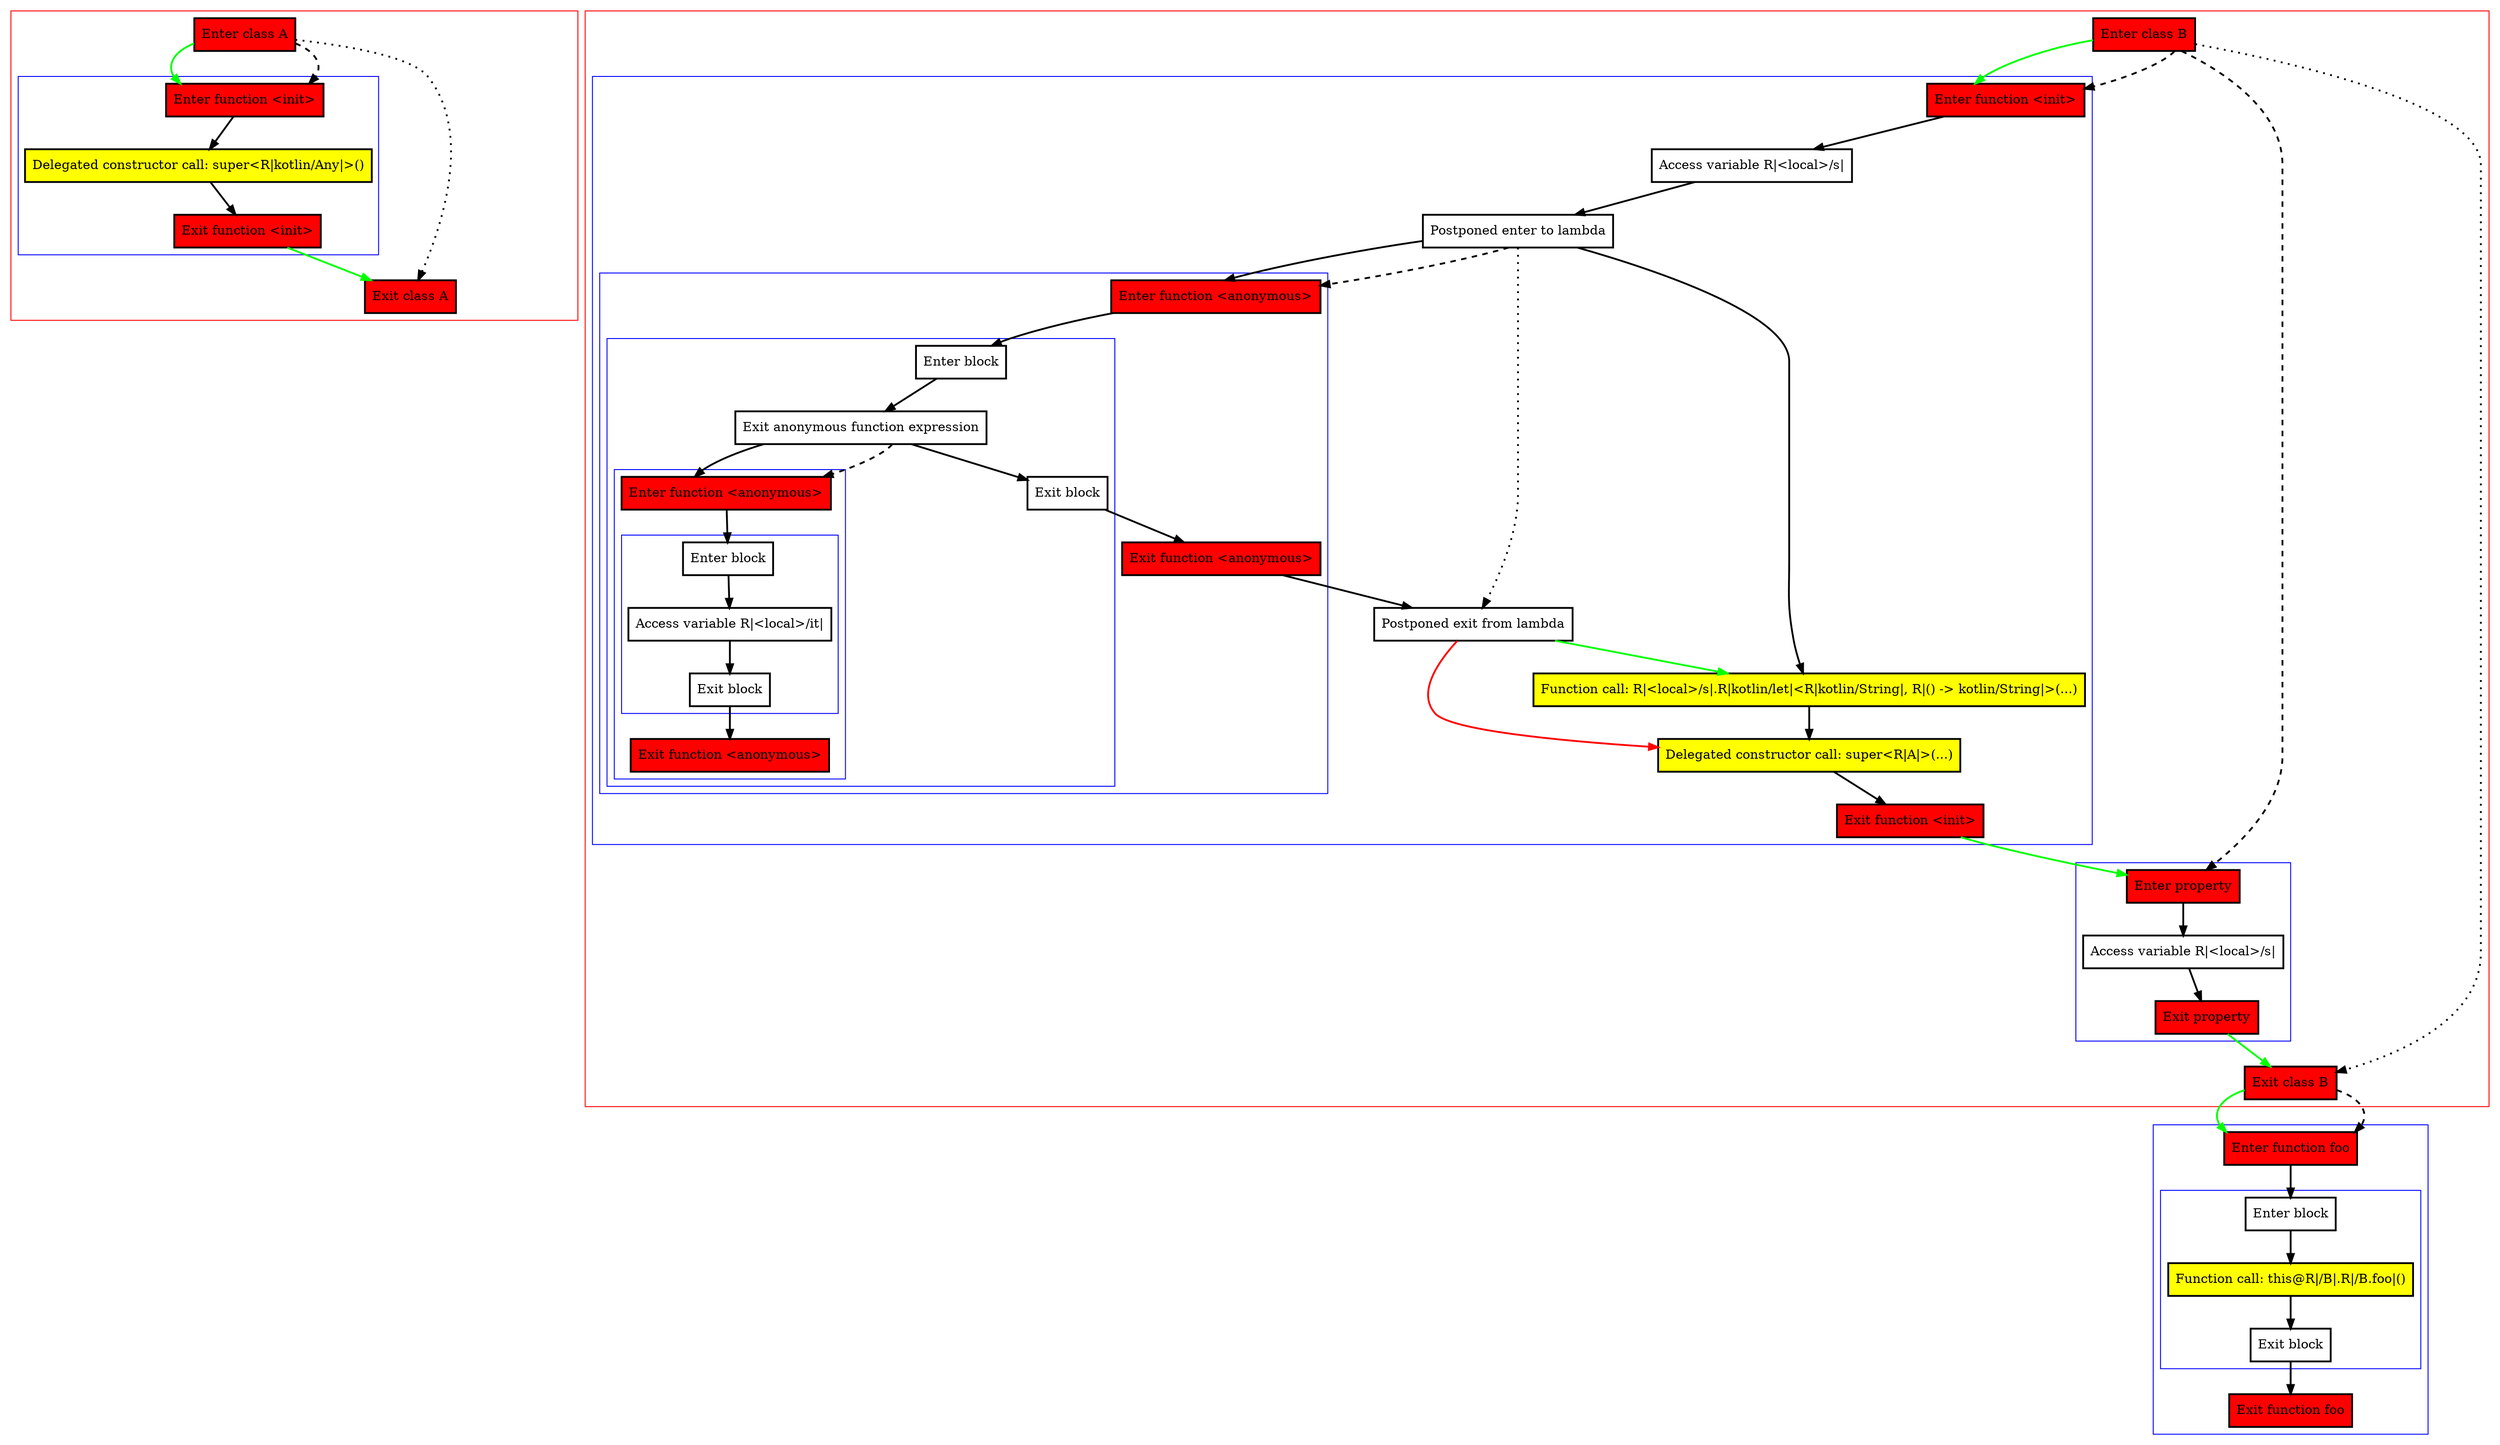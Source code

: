 digraph postponedLambdaInConstructor_kt {
    graph [nodesep=3]
    node [shape=box penwidth=2]
    edge [penwidth=2]

    subgraph cluster_0 {
        color=red
        0 [label="Enter class A" style="filled" fillcolor=red];
        subgraph cluster_1 {
            color=blue
            1 [label="Enter function <init>" style="filled" fillcolor=red];
            2 [label="Delegated constructor call: super<R|kotlin/Any|>()" style="filled" fillcolor=yellow];
            3 [label="Exit function <init>" style="filled" fillcolor=red];
        }
        4 [label="Exit class A" style="filled" fillcolor=red];
    }
    0 -> {1} [color=green];
    0 -> {4} [style=dotted];
    0 -> {1} [style=dashed];
    1 -> {2};
    2 -> {3};
    3 -> {4} [color=green];

    subgraph cluster_2 {
        color=red
        5 [label="Enter class B" style="filled" fillcolor=red];
        subgraph cluster_3 {
            color=blue
            6 [label="Enter function <init>" style="filled" fillcolor=red];
            7 [label="Access variable R|<local>/s|"];
            8 [label="Postponed enter to lambda"];
            subgraph cluster_4 {
                color=blue
                9 [label="Enter function <anonymous>" style="filled" fillcolor=red];
                subgraph cluster_5 {
                    color=blue
                    10 [label="Enter block"];
                    11 [label="Exit anonymous function expression"];
                    subgraph cluster_6 {
                        color=blue
                        12 [label="Enter function <anonymous>" style="filled" fillcolor=red];
                        subgraph cluster_7 {
                            color=blue
                            13 [label="Enter block"];
                            14 [label="Access variable R|<local>/it|"];
                            15 [label="Exit block"];
                        }
                        16 [label="Exit function <anonymous>" style="filled" fillcolor=red];
                    }
                    17 [label="Exit block"];
                }
                18 [label="Exit function <anonymous>" style="filled" fillcolor=red];
            }
            19 [label="Postponed exit from lambda"];
            20 [label="Function call: R|<local>/s|.R|kotlin/let|<R|kotlin/String|, R|() -> kotlin/String|>(...)" style="filled" fillcolor=yellow];
            21 [label="Delegated constructor call: super<R|A|>(...)" style="filled" fillcolor=yellow];
            22 [label="Exit function <init>" style="filled" fillcolor=red];
        }
        subgraph cluster_8 {
            color=blue
            23 [label="Enter property" style="filled" fillcolor=red];
            24 [label="Access variable R|<local>/s|"];
            25 [label="Exit property" style="filled" fillcolor=red];
        }
        26 [label="Exit class B" style="filled" fillcolor=red];
    }
    subgraph cluster_9 {
        color=blue
        27 [label="Enter function foo" style="filled" fillcolor=red];
        subgraph cluster_10 {
            color=blue
            28 [label="Enter block"];
            29 [label="Function call: this@R|/B|.R|/B.foo|()" style="filled" fillcolor=yellow];
            30 [label="Exit block"];
        }
        31 [label="Exit function foo" style="filled" fillcolor=red];
    }
    5 -> {6} [color=green];
    5 -> {26} [style=dotted];
    5 -> {6 23} [style=dashed];
    6 -> {7};
    7 -> {8};
    8 -> {9 20};
    8 -> {19} [style=dotted];
    8 -> {9} [style=dashed];
    9 -> {10};
    10 -> {11};
    11 -> {12 17};
    11 -> {12} [style=dashed];
    12 -> {13};
    13 -> {14};
    14 -> {15};
    15 -> {16};
    17 -> {18};
    18 -> {19};
    19 -> {20} [color=green];
    19 -> {21} [color=red];
    20 -> {21};
    21 -> {22};
    22 -> {23} [color=green];
    23 -> {24};
    24 -> {25};
    25 -> {26} [color=green];
    26 -> {27} [color=green];
    26 -> {27} [style=dashed];
    27 -> {28};
    28 -> {29};
    29 -> {30};
    30 -> {31};

}
